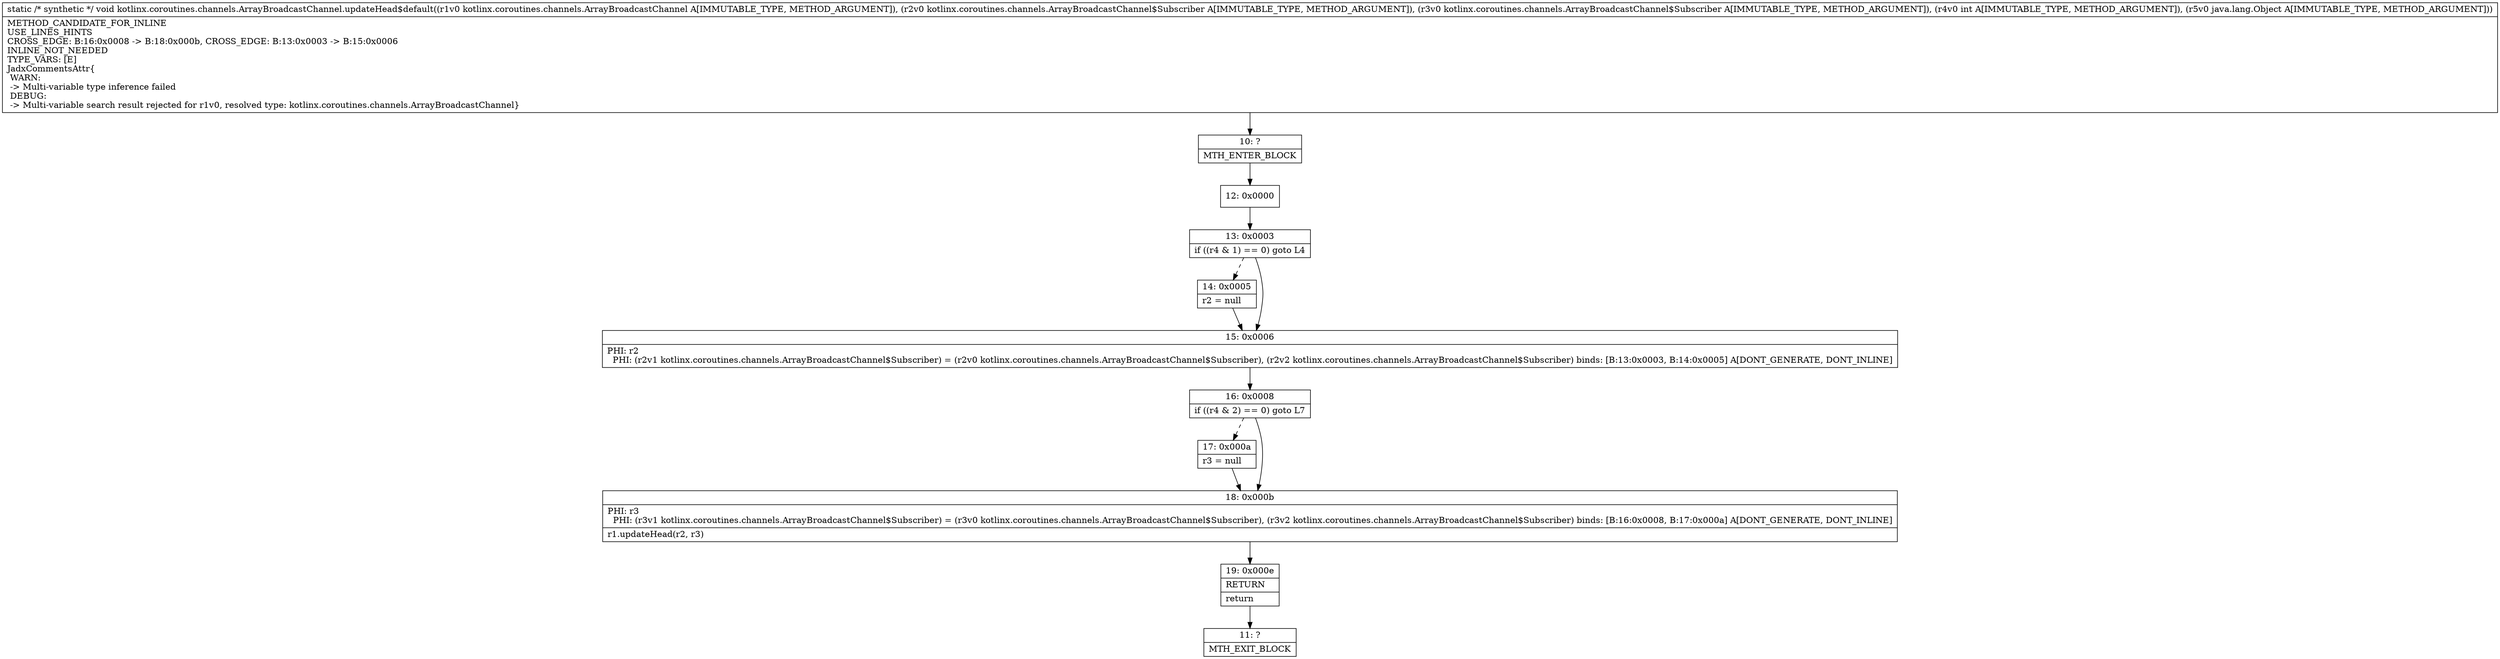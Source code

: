 digraph "CFG forkotlinx.coroutines.channels.ArrayBroadcastChannel.updateHead$default(Lkotlinx\/coroutines\/channels\/ArrayBroadcastChannel;Lkotlinx\/coroutines\/channels\/ArrayBroadcastChannel$Subscriber;Lkotlinx\/coroutines\/channels\/ArrayBroadcastChannel$Subscriber;ILjava\/lang\/Object;)V" {
Node_10 [shape=record,label="{10\:\ ?|MTH_ENTER_BLOCK\l}"];
Node_12 [shape=record,label="{12\:\ 0x0000}"];
Node_13 [shape=record,label="{13\:\ 0x0003|if ((r4 & 1) == 0) goto L4\l}"];
Node_14 [shape=record,label="{14\:\ 0x0005|r2 = null\l}"];
Node_15 [shape=record,label="{15\:\ 0x0006|PHI: r2 \l  PHI: (r2v1 kotlinx.coroutines.channels.ArrayBroadcastChannel$Subscriber) = (r2v0 kotlinx.coroutines.channels.ArrayBroadcastChannel$Subscriber), (r2v2 kotlinx.coroutines.channels.ArrayBroadcastChannel$Subscriber) binds: [B:13:0x0003, B:14:0x0005] A[DONT_GENERATE, DONT_INLINE]\l}"];
Node_16 [shape=record,label="{16\:\ 0x0008|if ((r4 & 2) == 0) goto L7\l}"];
Node_17 [shape=record,label="{17\:\ 0x000a|r3 = null\l}"];
Node_18 [shape=record,label="{18\:\ 0x000b|PHI: r3 \l  PHI: (r3v1 kotlinx.coroutines.channels.ArrayBroadcastChannel$Subscriber) = (r3v0 kotlinx.coroutines.channels.ArrayBroadcastChannel$Subscriber), (r3v2 kotlinx.coroutines.channels.ArrayBroadcastChannel$Subscriber) binds: [B:16:0x0008, B:17:0x000a] A[DONT_GENERATE, DONT_INLINE]\l|r1.updateHead(r2, r3)\l}"];
Node_19 [shape=record,label="{19\:\ 0x000e|RETURN\l|return\l}"];
Node_11 [shape=record,label="{11\:\ ?|MTH_EXIT_BLOCK\l}"];
MethodNode[shape=record,label="{static \/* synthetic *\/ void kotlinx.coroutines.channels.ArrayBroadcastChannel.updateHead$default((r1v0 kotlinx.coroutines.channels.ArrayBroadcastChannel A[IMMUTABLE_TYPE, METHOD_ARGUMENT]), (r2v0 kotlinx.coroutines.channels.ArrayBroadcastChannel$Subscriber A[IMMUTABLE_TYPE, METHOD_ARGUMENT]), (r3v0 kotlinx.coroutines.channels.ArrayBroadcastChannel$Subscriber A[IMMUTABLE_TYPE, METHOD_ARGUMENT]), (r4v0 int A[IMMUTABLE_TYPE, METHOD_ARGUMENT]), (r5v0 java.lang.Object A[IMMUTABLE_TYPE, METHOD_ARGUMENT]))  | METHOD_CANDIDATE_FOR_INLINE\lUSE_LINES_HINTS\lCROSS_EDGE: B:16:0x0008 \-\> B:18:0x000b, CROSS_EDGE: B:13:0x0003 \-\> B:15:0x0006\lINLINE_NOT_NEEDED\lTYPE_VARS: [E]\lJadxCommentsAttr\{\l WARN: \l \-\> Multi\-variable type inference failed\l DEBUG: \l \-\> Multi\-variable search result rejected for r1v0, resolved type: kotlinx.coroutines.channels.ArrayBroadcastChannel\}\l}"];
MethodNode -> Node_10;Node_10 -> Node_12;
Node_12 -> Node_13;
Node_13 -> Node_14[style=dashed];
Node_13 -> Node_15;
Node_14 -> Node_15;
Node_15 -> Node_16;
Node_16 -> Node_17[style=dashed];
Node_16 -> Node_18;
Node_17 -> Node_18;
Node_18 -> Node_19;
Node_19 -> Node_11;
}

